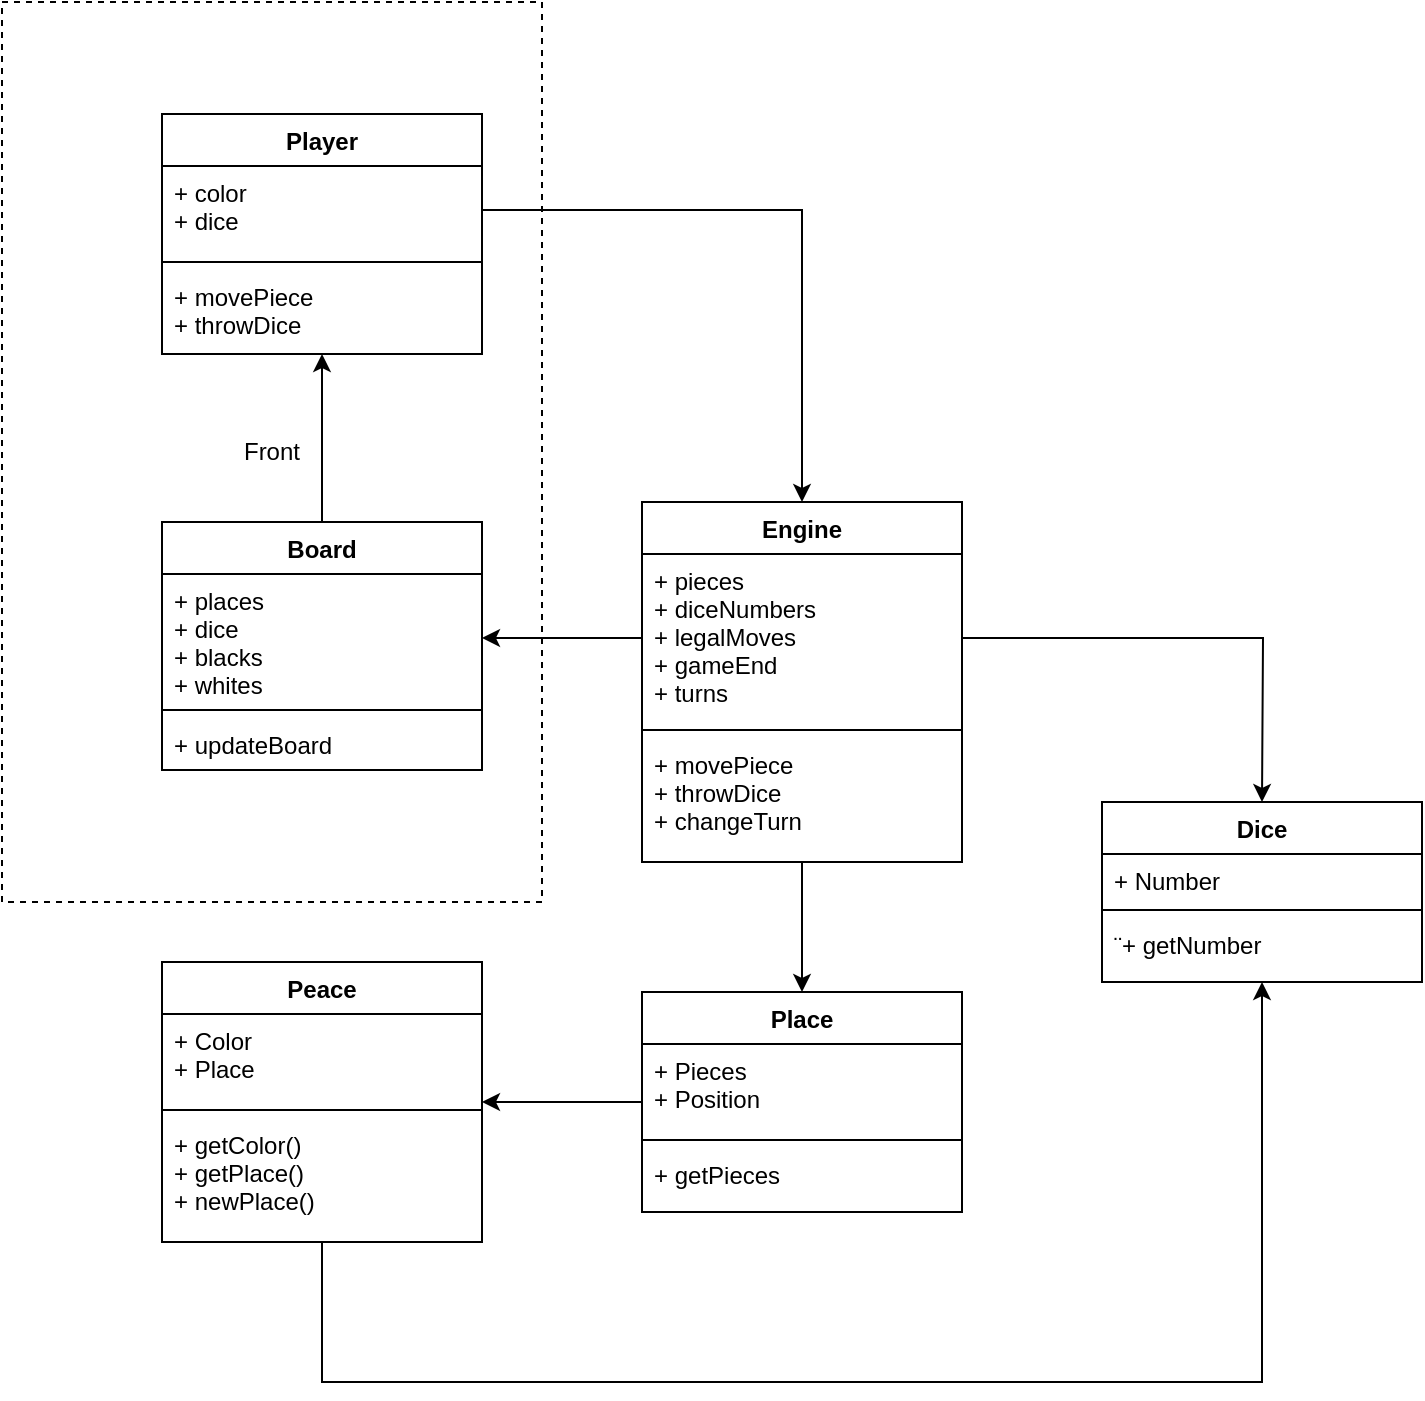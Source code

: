 <mxfile version="14.2.4" type="github">
  <diagram id="C5RBs43oDa-KdzZeNtuy" name="Page-1">
    <mxGraphModel dx="1422" dy="762" grid="1" gridSize="10" guides="1" tooltips="1" connect="1" arrows="1" fold="1" page="1" pageScale="1" pageWidth="827" pageHeight="1169" math="0" shadow="0">
      <root>
        <mxCell id="WIyWlLk6GJQsqaUBKTNV-0" />
        <mxCell id="WIyWlLk6GJQsqaUBKTNV-1" parent="WIyWlLk6GJQsqaUBKTNV-0" />
        <mxCell id="U-JcWELG2ZWVX-Gv3wOU-7" value="Front" style="rounded=0;whiteSpace=wrap;html=1;dashed=1;perimeterSpacing=0;fillColor=none;" vertex="1" parent="WIyWlLk6GJQsqaUBKTNV-1">
          <mxGeometry x="59" y="50" width="270" height="450" as="geometry" />
        </mxCell>
        <mxCell id="U-JcWELG2ZWVX-Gv3wOU-4" value="" style="edgeStyle=orthogonalEdgeStyle;rounded=0;orthogonalLoop=1;jettySize=auto;html=1;" edge="1" parent="WIyWlLk6GJQsqaUBKTNV-1" source="jiD-pBAxDLPVK3RZrVx2-0" target="U-JcWELG2ZWVX-Gv3wOU-0">
          <mxGeometry relative="1" as="geometry" />
        </mxCell>
        <mxCell id="jiD-pBAxDLPVK3RZrVx2-0" value="Board" style="swimlane;fontStyle=1;align=center;verticalAlign=top;childLayout=stackLayout;horizontal=1;startSize=26;horizontalStack=0;resizeParent=1;resizeParentMax=0;resizeLast=0;collapsible=1;marginBottom=0;" parent="WIyWlLk6GJQsqaUBKTNV-1" vertex="1">
          <mxGeometry x="139" y="310" width="160" height="124" as="geometry" />
        </mxCell>
        <mxCell id="jiD-pBAxDLPVK3RZrVx2-1" value="+ places&#xa;+ dice&#xa;+ blacks&#xa;+ whites" style="text;strokeColor=none;fillColor=none;align=left;verticalAlign=top;spacingLeft=4;spacingRight=4;overflow=hidden;rotatable=0;points=[[0,0.5],[1,0.5]];portConstraint=eastwest;" parent="jiD-pBAxDLPVK3RZrVx2-0" vertex="1">
          <mxGeometry y="26" width="160" height="64" as="geometry" />
        </mxCell>
        <mxCell id="jiD-pBAxDLPVK3RZrVx2-2" value="" style="line;strokeWidth=1;fillColor=none;align=left;verticalAlign=middle;spacingTop=-1;spacingLeft=3;spacingRight=3;rotatable=0;labelPosition=right;points=[];portConstraint=eastwest;" parent="jiD-pBAxDLPVK3RZrVx2-0" vertex="1">
          <mxGeometry y="90" width="160" height="8" as="geometry" />
        </mxCell>
        <mxCell id="jiD-pBAxDLPVK3RZrVx2-3" value="+ updateBoard" style="text;strokeColor=none;fillColor=none;align=left;verticalAlign=top;spacingLeft=4;spacingRight=4;overflow=hidden;rotatable=0;points=[[0,0.5],[1,0.5]];portConstraint=eastwest;" parent="jiD-pBAxDLPVK3RZrVx2-0" vertex="1">
          <mxGeometry y="98" width="160" height="26" as="geometry" />
        </mxCell>
        <mxCell id="jiD-pBAxDLPVK3RZrVx2-4" value="Engine" style="swimlane;fontStyle=1;align=center;verticalAlign=top;childLayout=stackLayout;horizontal=1;startSize=26;horizontalStack=0;resizeParent=1;resizeParentMax=0;resizeLast=0;collapsible=1;marginBottom=0;" parent="WIyWlLk6GJQsqaUBKTNV-1" vertex="1">
          <mxGeometry x="379" y="300" width="160" height="180" as="geometry" />
        </mxCell>
        <mxCell id="jiD-pBAxDLPVK3RZrVx2-5" value="+ pieces&#xa;+ diceNumbers&#xa;+ legalMoves&#xa;+ gameEnd&#xa;+ turns" style="text;strokeColor=none;fillColor=none;align=left;verticalAlign=top;spacingLeft=4;spacingRight=4;overflow=hidden;rotatable=0;points=[[0,0.5],[1,0.5]];portConstraint=eastwest;" parent="jiD-pBAxDLPVK3RZrVx2-4" vertex="1">
          <mxGeometry y="26" width="160" height="84" as="geometry" />
        </mxCell>
        <mxCell id="jiD-pBAxDLPVK3RZrVx2-6" value="" style="line;strokeWidth=1;fillColor=none;align=left;verticalAlign=middle;spacingTop=-1;spacingLeft=3;spacingRight=3;rotatable=0;labelPosition=right;points=[];portConstraint=eastwest;" parent="jiD-pBAxDLPVK3RZrVx2-4" vertex="1">
          <mxGeometry y="110" width="160" height="8" as="geometry" />
        </mxCell>
        <mxCell id="jiD-pBAxDLPVK3RZrVx2-7" value="+ movePiece&#xa;+ throwDice&#xa;+ changeTurn" style="text;strokeColor=none;fillColor=none;align=left;verticalAlign=top;spacingLeft=4;spacingRight=4;overflow=hidden;rotatable=0;points=[[0,0.5],[1,0.5]];portConstraint=eastwest;" parent="jiD-pBAxDLPVK3RZrVx2-4" vertex="1">
          <mxGeometry y="118" width="160" height="62" as="geometry" />
        </mxCell>
        <mxCell id="jiD-pBAxDLPVK3RZrVx2-9" value="" style="endArrow=classic;html=1;entryX=1;entryY=0.5;entryDx=0;entryDy=0;" parent="WIyWlLk6GJQsqaUBKTNV-1" source="jiD-pBAxDLPVK3RZrVx2-5" target="jiD-pBAxDLPVK3RZrVx2-1" edge="1">
          <mxGeometry width="50" height="50" relative="1" as="geometry">
            <mxPoint x="315" y="630" as="sourcePoint" />
            <mxPoint x="365" y="580" as="targetPoint" />
          </mxGeometry>
        </mxCell>
        <mxCell id="jiD-pBAxDLPVK3RZrVx2-19" value="" style="edgeStyle=orthogonalEdgeStyle;rounded=0;orthogonalLoop=1;jettySize=auto;html=1;" parent="WIyWlLk6GJQsqaUBKTNV-1" source="jiD-pBAxDLPVK3RZrVx2-10" edge="1">
          <mxGeometry relative="1" as="geometry">
            <Array as="points">
              <mxPoint x="219" y="740" />
              <mxPoint x="689" y="740" />
            </Array>
            <mxPoint x="689" y="540" as="targetPoint" />
          </mxGeometry>
        </mxCell>
        <mxCell id="jiD-pBAxDLPVK3RZrVx2-10" value="Peace" style="swimlane;fontStyle=1;align=center;verticalAlign=top;childLayout=stackLayout;horizontal=1;startSize=26;horizontalStack=0;resizeParent=1;resizeParentMax=0;resizeLast=0;collapsible=1;marginBottom=0;" parent="WIyWlLk6GJQsqaUBKTNV-1" vertex="1">
          <mxGeometry x="139" y="530" width="160" height="140" as="geometry" />
        </mxCell>
        <mxCell id="jiD-pBAxDLPVK3RZrVx2-11" value="+ Color&#xa;+ Place" style="text;strokeColor=none;fillColor=none;align=left;verticalAlign=top;spacingLeft=4;spacingRight=4;overflow=hidden;rotatable=0;points=[[0,0.5],[1,0.5]];portConstraint=eastwest;" parent="jiD-pBAxDLPVK3RZrVx2-10" vertex="1">
          <mxGeometry y="26" width="160" height="44" as="geometry" />
        </mxCell>
        <mxCell id="jiD-pBAxDLPVK3RZrVx2-12" value="" style="line;strokeWidth=1;fillColor=none;align=left;verticalAlign=middle;spacingTop=-1;spacingLeft=3;spacingRight=3;rotatable=0;labelPosition=right;points=[];portConstraint=eastwest;" parent="jiD-pBAxDLPVK3RZrVx2-10" vertex="1">
          <mxGeometry y="70" width="160" height="8" as="geometry" />
        </mxCell>
        <mxCell id="jiD-pBAxDLPVK3RZrVx2-13" value="+ getColor()&#xa;+ getPlace()&#xa;+ newPlace()" style="text;strokeColor=none;fillColor=none;align=left;verticalAlign=top;spacingLeft=4;spacingRight=4;overflow=hidden;rotatable=0;points=[[0,0.5],[1,0.5]];portConstraint=eastwest;" parent="jiD-pBAxDLPVK3RZrVx2-10" vertex="1">
          <mxGeometry y="78" width="160" height="62" as="geometry" />
        </mxCell>
        <mxCell id="jiD-pBAxDLPVK3RZrVx2-15" value="Dice" style="swimlane;fontStyle=1;align=center;verticalAlign=top;childLayout=stackLayout;horizontal=1;startSize=26;horizontalStack=0;resizeParent=1;resizeParentMax=0;resizeLast=0;collapsible=1;marginBottom=0;" parent="WIyWlLk6GJQsqaUBKTNV-1" vertex="1">
          <mxGeometry x="609" y="450" width="160" height="90" as="geometry" />
        </mxCell>
        <mxCell id="jiD-pBAxDLPVK3RZrVx2-16" value="+ Number" style="text;strokeColor=none;fillColor=none;align=left;verticalAlign=top;spacingLeft=4;spacingRight=4;overflow=hidden;rotatable=0;points=[[0,0.5],[1,0.5]];portConstraint=eastwest;" parent="jiD-pBAxDLPVK3RZrVx2-15" vertex="1">
          <mxGeometry y="26" width="160" height="24" as="geometry" />
        </mxCell>
        <mxCell id="jiD-pBAxDLPVK3RZrVx2-17" value="" style="line;strokeWidth=1;fillColor=none;align=left;verticalAlign=middle;spacingTop=-1;spacingLeft=3;spacingRight=3;rotatable=0;labelPosition=right;points=[];portConstraint=eastwest;" parent="jiD-pBAxDLPVK3RZrVx2-15" vertex="1">
          <mxGeometry y="50" width="160" height="8" as="geometry" />
        </mxCell>
        <mxCell id="jiD-pBAxDLPVK3RZrVx2-18" value="¨+ getNumber" style="text;strokeColor=none;fillColor=none;align=left;verticalAlign=top;spacingLeft=4;spacingRight=4;overflow=hidden;rotatable=0;points=[[0,0.5],[1,0.5]];portConstraint=eastwest;" parent="jiD-pBAxDLPVK3RZrVx2-15" vertex="1">
          <mxGeometry y="58" width="160" height="32" as="geometry" />
        </mxCell>
        <mxCell id="jiD-pBAxDLPVK3RZrVx2-45" style="edgeStyle=orthogonalEdgeStyle;rounded=0;orthogonalLoop=1;jettySize=auto;html=1;" parent="WIyWlLk6GJQsqaUBKTNV-1" source="jiD-pBAxDLPVK3RZrVx2-26" target="jiD-pBAxDLPVK3RZrVx2-10" edge="1">
          <mxGeometry relative="1" as="geometry" />
        </mxCell>
        <mxCell id="jiD-pBAxDLPVK3RZrVx2-26" value="Place" style="swimlane;fontStyle=1;align=center;verticalAlign=top;childLayout=stackLayout;horizontal=1;startSize=26;horizontalStack=0;resizeParent=1;resizeParentMax=0;resizeLast=0;collapsible=1;marginBottom=0;" parent="WIyWlLk6GJQsqaUBKTNV-1" vertex="1">
          <mxGeometry x="379" y="545" width="160" height="110" as="geometry" />
        </mxCell>
        <mxCell id="jiD-pBAxDLPVK3RZrVx2-27" value="+ Pieces&#xa;+ Position" style="text;strokeColor=none;fillColor=none;align=left;verticalAlign=top;spacingLeft=4;spacingRight=4;overflow=hidden;rotatable=0;points=[[0,0.5],[1,0.5]];portConstraint=eastwest;" parent="jiD-pBAxDLPVK3RZrVx2-26" vertex="1">
          <mxGeometry y="26" width="160" height="44" as="geometry" />
        </mxCell>
        <mxCell id="jiD-pBAxDLPVK3RZrVx2-28" value="" style="line;strokeWidth=1;fillColor=none;align=left;verticalAlign=middle;spacingTop=-1;spacingLeft=3;spacingRight=3;rotatable=0;labelPosition=right;points=[];portConstraint=eastwest;" parent="jiD-pBAxDLPVK3RZrVx2-26" vertex="1">
          <mxGeometry y="70" width="160" height="8" as="geometry" />
        </mxCell>
        <mxCell id="jiD-pBAxDLPVK3RZrVx2-29" value="+ getPieces" style="text;strokeColor=none;fillColor=none;align=left;verticalAlign=top;spacingLeft=4;spacingRight=4;overflow=hidden;rotatable=0;points=[[0,0.5],[1,0.5]];portConstraint=eastwest;" parent="jiD-pBAxDLPVK3RZrVx2-26" vertex="1">
          <mxGeometry y="78" width="160" height="32" as="geometry" />
        </mxCell>
        <mxCell id="jiD-pBAxDLPVK3RZrVx2-39" value="" style="endArrow=classic;html=1;entryX=0.5;entryY=0;entryDx=0;entryDy=0;" parent="WIyWlLk6GJQsqaUBKTNV-1" source="jiD-pBAxDLPVK3RZrVx2-7" target="jiD-pBAxDLPVK3RZrVx2-26" edge="1">
          <mxGeometry width="50" height="50" relative="1" as="geometry">
            <mxPoint x="379" y="630" as="sourcePoint" />
            <mxPoint x="429" y="580" as="targetPoint" />
          </mxGeometry>
        </mxCell>
        <mxCell id="jiD-pBAxDLPVK3RZrVx2-44" style="edgeStyle=orthogonalEdgeStyle;rounded=0;orthogonalLoop=1;jettySize=auto;html=1;entryX=0.5;entryY=0;entryDx=0;entryDy=0;" parent="WIyWlLk6GJQsqaUBKTNV-1" source="jiD-pBAxDLPVK3RZrVx2-5" edge="1">
          <mxGeometry relative="1" as="geometry">
            <mxPoint x="689" y="450" as="targetPoint" />
          </mxGeometry>
        </mxCell>
        <mxCell id="U-JcWELG2ZWVX-Gv3wOU-0" value="Player" style="swimlane;fontStyle=1;align=center;verticalAlign=top;childLayout=stackLayout;horizontal=1;startSize=26;horizontalStack=0;resizeParent=1;resizeParentMax=0;resizeLast=0;collapsible=1;marginBottom=0;" vertex="1" parent="WIyWlLk6GJQsqaUBKTNV-1">
          <mxGeometry x="139" y="106" width="160" height="120" as="geometry" />
        </mxCell>
        <mxCell id="U-JcWELG2ZWVX-Gv3wOU-1" value="+ color&#xa;+ dice" style="text;strokeColor=none;fillColor=none;align=left;verticalAlign=top;spacingLeft=4;spacingRight=4;overflow=hidden;rotatable=0;points=[[0,0.5],[1,0.5]];portConstraint=eastwest;" vertex="1" parent="U-JcWELG2ZWVX-Gv3wOU-0">
          <mxGeometry y="26" width="160" height="44" as="geometry" />
        </mxCell>
        <mxCell id="U-JcWELG2ZWVX-Gv3wOU-2" value="" style="line;strokeWidth=1;fillColor=none;align=left;verticalAlign=middle;spacingTop=-1;spacingLeft=3;spacingRight=3;rotatable=0;labelPosition=right;points=[];portConstraint=eastwest;" vertex="1" parent="U-JcWELG2ZWVX-Gv3wOU-0">
          <mxGeometry y="70" width="160" height="8" as="geometry" />
        </mxCell>
        <mxCell id="U-JcWELG2ZWVX-Gv3wOU-3" value="+ movePiece&#xa;+ throwDice" style="text;strokeColor=none;fillColor=none;align=left;verticalAlign=top;spacingLeft=4;spacingRight=4;overflow=hidden;rotatable=0;points=[[0,0.5],[1,0.5]];portConstraint=eastwest;" vertex="1" parent="U-JcWELG2ZWVX-Gv3wOU-0">
          <mxGeometry y="78" width="160" height="42" as="geometry" />
        </mxCell>
        <mxCell id="U-JcWELG2ZWVX-Gv3wOU-5" style="edgeStyle=orthogonalEdgeStyle;rounded=0;orthogonalLoop=1;jettySize=auto;html=1;" edge="1" parent="WIyWlLk6GJQsqaUBKTNV-1" source="U-JcWELG2ZWVX-Gv3wOU-1" target="jiD-pBAxDLPVK3RZrVx2-4">
          <mxGeometry relative="1" as="geometry" />
        </mxCell>
      </root>
    </mxGraphModel>
  </diagram>
</mxfile>
